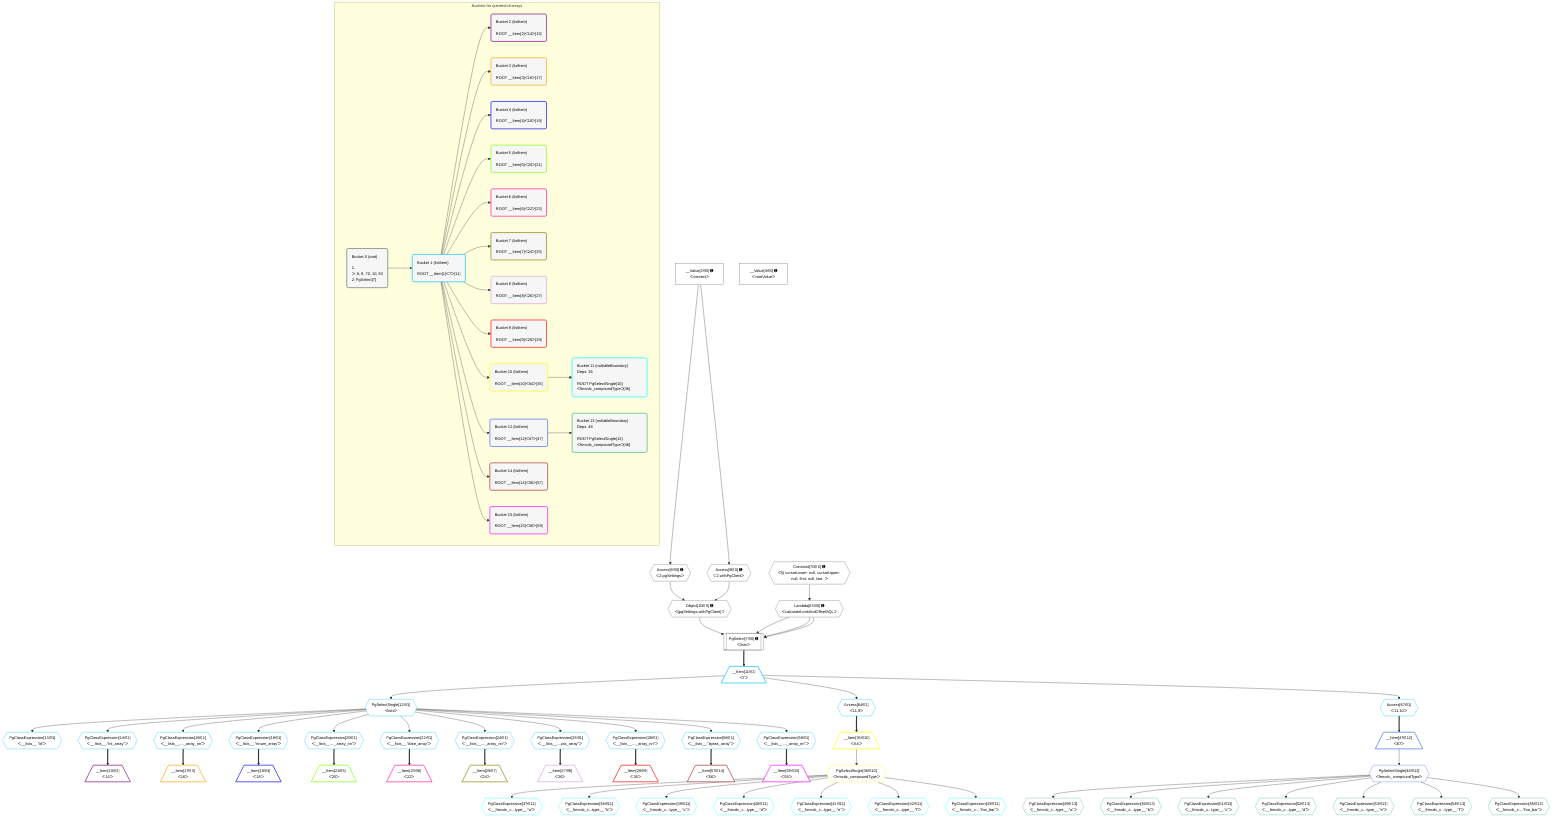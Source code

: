 %%{init: {'themeVariables': { 'fontSize': '12px'}}}%%
graph TD
    classDef path fill:#eee,stroke:#000,color:#000
    classDef plan fill:#fff,stroke-width:1px,color:#000
    classDef itemplan fill:#fff,stroke-width:2px,color:#000
    classDef unbatchedplan fill:#dff,stroke-width:1px,color:#000
    classDef sideeffectplan fill:#fcc,stroke-width:2px,color:#000
    classDef bucket fill:#f6f6f6,color:#000,stroke-width:2px,text-align:left


    %% plan dependencies
    PgSelect7[["PgSelect[7∈0] ➊<br />ᐸlistsᐳ"]]:::plan
    Object10{{"Object[10∈0] ➊<br />ᐸ{pgSettings,withPgClient}ᐳ"}}:::plan
    Lambda63{{"Lambda[63∈0] ➊<br />ᐸcalculateLimitAndOffsetSQLᐳ"}}:::plan
    Object10 & Lambda63 & Lambda63 & Lambda63 --> PgSelect7
    Access8{{"Access[8∈0] ➊<br />ᐸ2.pgSettingsᐳ"}}:::plan
    Access9{{"Access[9∈0] ➊<br />ᐸ2.withPgClientᐳ"}}:::plan
    Access8 & Access9 --> Object10
    __Value2["__Value[2∈0] ➊<br />ᐸcontextᐳ"]:::plan
    __Value2 --> Access8
    __Value2 --> Access9
    Constant70{{"Constant[70∈0] ➊<br />ᐸ§{ cursorLower: null, cursorUpper: null, first: null, last: ᐳ"}}:::plan
    Constant70 --> Lambda63
    __Value4["__Value[4∈0] ➊<br />ᐸrootValueᐳ"]:::plan
    __Item11[/"__Item[11∈1]<br />ᐸ7ᐳ"\]:::itemplan
    PgSelect7 ==> __Item11
    PgSelectSingle12{{"PgSelectSingle[12∈1]<br />ᐸlistsᐳ"}}:::plan
    __Item11 --> PgSelectSingle12
    PgClassExpression13{{"PgClassExpression[13∈1]<br />ᐸ__lists__.”id”ᐳ"}}:::plan
    PgSelectSingle12 --> PgClassExpression13
    PgClassExpression14{{"PgClassExpression[14∈1]<br />ᐸ__lists__.”int_array”ᐳ"}}:::plan
    PgSelectSingle12 --> PgClassExpression14
    PgClassExpression16{{"PgClassExpression[16∈1]<br />ᐸ__lists__...._array_nn”ᐳ"}}:::plan
    PgSelectSingle12 --> PgClassExpression16
    PgClassExpression18{{"PgClassExpression[18∈1]<br />ᐸ__lists__.”enum_array”ᐳ"}}:::plan
    PgSelectSingle12 --> PgClassExpression18
    PgClassExpression20{{"PgClassExpression[20∈1]<br />ᐸ__lists__...._array_nn”ᐳ"}}:::plan
    PgSelectSingle12 --> PgClassExpression20
    PgClassExpression22{{"PgClassExpression[22∈1]<br />ᐸ__lists__.”date_array”ᐳ"}}:::plan
    PgSelectSingle12 --> PgClassExpression22
    PgClassExpression24{{"PgClassExpression[24∈1]<br />ᐸ__lists__...._array_nn”ᐳ"}}:::plan
    PgSelectSingle12 --> PgClassExpression24
    PgClassExpression26{{"PgClassExpression[26∈1]<br />ᐸ__lists__....ptz_array”ᐳ"}}:::plan
    PgSelectSingle12 --> PgClassExpression26
    PgClassExpression28{{"PgClassExpression[28∈1]<br />ᐸ__lists__...._array_nn”ᐳ"}}:::plan
    PgSelectSingle12 --> PgClassExpression28
    PgClassExpression56{{"PgClassExpression[56∈1]<br />ᐸ__lists__.”bytea_array”ᐳ"}}:::plan
    PgSelectSingle12 --> PgClassExpression56
    PgClassExpression58{{"PgClassExpression[58∈1]<br />ᐸ__lists__...._array_nn”ᐳ"}}:::plan
    PgSelectSingle12 --> PgClassExpression58
    Access64{{"Access[64∈1]<br />ᐸ11.9ᐳ"}}:::plan
    __Item11 --> Access64
    Access67{{"Access[67∈1]<br />ᐸ11.10ᐳ"}}:::plan
    __Item11 --> Access67
    __Item15[/"__Item[15∈2]<br />ᐸ14ᐳ"\]:::itemplan
    PgClassExpression14 ==> __Item15
    __Item17[/"__Item[17∈3]<br />ᐸ16ᐳ"\]:::itemplan
    PgClassExpression16 ==> __Item17
    __Item19[/"__Item[19∈4]<br />ᐸ18ᐳ"\]:::itemplan
    PgClassExpression18 ==> __Item19
    __Item21[/"__Item[21∈5]<br />ᐸ20ᐳ"\]:::itemplan
    PgClassExpression20 ==> __Item21
    __Item23[/"__Item[23∈6]<br />ᐸ22ᐳ"\]:::itemplan
    PgClassExpression22 ==> __Item23
    __Item25[/"__Item[25∈7]<br />ᐸ24ᐳ"\]:::itemplan
    PgClassExpression24 ==> __Item25
    __Item27[/"__Item[27∈8]<br />ᐸ26ᐳ"\]:::itemplan
    PgClassExpression26 ==> __Item27
    __Item29[/"__Item[29∈9]<br />ᐸ28ᐳ"\]:::itemplan
    PgClassExpression28 ==> __Item29
    __Item35[/"__Item[35∈10]<br />ᐸ64ᐳ"\]:::itemplan
    Access64 ==> __Item35
    PgSelectSingle36{{"PgSelectSingle[36∈10]<br />ᐸfrmcdc_compoundTypeᐳ"}}:::plan
    __Item35 --> PgSelectSingle36
    PgClassExpression37{{"PgClassExpression[37∈11]<br />ᐸ__frmcdc_c...type__.”a”ᐳ"}}:::plan
    PgSelectSingle36 --> PgClassExpression37
    PgClassExpression38{{"PgClassExpression[38∈11]<br />ᐸ__frmcdc_c...type__.”b”ᐳ"}}:::plan
    PgSelectSingle36 --> PgClassExpression38
    PgClassExpression39{{"PgClassExpression[39∈11]<br />ᐸ__frmcdc_c...type__.”c”ᐳ"}}:::plan
    PgSelectSingle36 --> PgClassExpression39
    PgClassExpression40{{"PgClassExpression[40∈11]<br />ᐸ__frmcdc_c...type__.”d”ᐳ"}}:::plan
    PgSelectSingle36 --> PgClassExpression40
    PgClassExpression41{{"PgClassExpression[41∈11]<br />ᐸ__frmcdc_c...type__.”e”ᐳ"}}:::plan
    PgSelectSingle36 --> PgClassExpression41
    PgClassExpression42{{"PgClassExpression[42∈11]<br />ᐸ__frmcdc_c...type__.”f”ᐳ"}}:::plan
    PgSelectSingle36 --> PgClassExpression42
    PgClassExpression43{{"PgClassExpression[43∈11]<br />ᐸ__frmcdc_c....”foo_bar”ᐳ"}}:::plan
    PgSelectSingle36 --> PgClassExpression43
    __Item47[/"__Item[47∈12]<br />ᐸ67ᐳ"\]:::itemplan
    Access67 ==> __Item47
    PgSelectSingle48{{"PgSelectSingle[48∈12]<br />ᐸfrmcdc_compoundTypeᐳ"}}:::plan
    __Item47 --> PgSelectSingle48
    PgClassExpression49{{"PgClassExpression[49∈13]<br />ᐸ__frmcdc_c...type__.”a”ᐳ"}}:::plan
    PgSelectSingle48 --> PgClassExpression49
    PgClassExpression50{{"PgClassExpression[50∈13]<br />ᐸ__frmcdc_c...type__.”b”ᐳ"}}:::plan
    PgSelectSingle48 --> PgClassExpression50
    PgClassExpression51{{"PgClassExpression[51∈13]<br />ᐸ__frmcdc_c...type__.”c”ᐳ"}}:::plan
    PgSelectSingle48 --> PgClassExpression51
    PgClassExpression52{{"PgClassExpression[52∈13]<br />ᐸ__frmcdc_c...type__.”d”ᐳ"}}:::plan
    PgSelectSingle48 --> PgClassExpression52
    PgClassExpression53{{"PgClassExpression[53∈13]<br />ᐸ__frmcdc_c...type__.”e”ᐳ"}}:::plan
    PgSelectSingle48 --> PgClassExpression53
    PgClassExpression54{{"PgClassExpression[54∈13]<br />ᐸ__frmcdc_c...type__.”f”ᐳ"}}:::plan
    PgSelectSingle48 --> PgClassExpression54
    PgClassExpression55{{"PgClassExpression[55∈13]<br />ᐸ__frmcdc_c....”foo_bar”ᐳ"}}:::plan
    PgSelectSingle48 --> PgClassExpression55
    __Item57[/"__Item[57∈14]<br />ᐸ56ᐳ"\]:::itemplan
    PgClassExpression56 ==> __Item57
    __Item59[/"__Item[59∈15]<br />ᐸ58ᐳ"\]:::itemplan
    PgClassExpression58 ==> __Item59

    %% define steps

    subgraph "Buckets for queries/v4/arrays"
    Bucket0("Bucket 0 (root)<br /><br />1: <br />ᐳ: 8, 9, 70, 10, 63<br />2: PgSelect[7]"):::bucket
    classDef bucket0 stroke:#696969
    class Bucket0,__Value2,__Value4,PgSelect7,Access8,Access9,Object10,Lambda63,Constant70 bucket0
    Bucket1("Bucket 1 (listItem)<br /><br />ROOT __Item{1}ᐸ7ᐳ[11]"):::bucket
    classDef bucket1 stroke:#00bfff
    class Bucket1,__Item11,PgSelectSingle12,PgClassExpression13,PgClassExpression14,PgClassExpression16,PgClassExpression18,PgClassExpression20,PgClassExpression22,PgClassExpression24,PgClassExpression26,PgClassExpression28,PgClassExpression56,PgClassExpression58,Access64,Access67 bucket1
    Bucket2("Bucket 2 (listItem)<br /><br />ROOT __Item{2}ᐸ14ᐳ[15]"):::bucket
    classDef bucket2 stroke:#7f007f
    class Bucket2,__Item15 bucket2
    Bucket3("Bucket 3 (listItem)<br /><br />ROOT __Item{3}ᐸ16ᐳ[17]"):::bucket
    classDef bucket3 stroke:#ffa500
    class Bucket3,__Item17 bucket3
    Bucket4("Bucket 4 (listItem)<br /><br />ROOT __Item{4}ᐸ18ᐳ[19]"):::bucket
    classDef bucket4 stroke:#0000ff
    class Bucket4,__Item19 bucket4
    Bucket5("Bucket 5 (listItem)<br /><br />ROOT __Item{5}ᐸ20ᐳ[21]"):::bucket
    classDef bucket5 stroke:#7fff00
    class Bucket5,__Item21 bucket5
    Bucket6("Bucket 6 (listItem)<br /><br />ROOT __Item{6}ᐸ22ᐳ[23]"):::bucket
    classDef bucket6 stroke:#ff1493
    class Bucket6,__Item23 bucket6
    Bucket7("Bucket 7 (listItem)<br /><br />ROOT __Item{7}ᐸ24ᐳ[25]"):::bucket
    classDef bucket7 stroke:#808000
    class Bucket7,__Item25 bucket7
    Bucket8("Bucket 8 (listItem)<br /><br />ROOT __Item{8}ᐸ26ᐳ[27]"):::bucket
    classDef bucket8 stroke:#dda0dd
    class Bucket8,__Item27 bucket8
    Bucket9("Bucket 9 (listItem)<br /><br />ROOT __Item{9}ᐸ28ᐳ[29]"):::bucket
    classDef bucket9 stroke:#ff0000
    class Bucket9,__Item29 bucket9
    Bucket10("Bucket 10 (listItem)<br /><br />ROOT __Item{10}ᐸ64ᐳ[35]"):::bucket
    classDef bucket10 stroke:#ffff00
    class Bucket10,__Item35,PgSelectSingle36 bucket10
    Bucket11("Bucket 11 (nullableBoundary)<br />Deps: 36<br /><br />ROOT PgSelectSingle{10}ᐸfrmcdc_compoundTypeᐳ[36]"):::bucket
    classDef bucket11 stroke:#00ffff
    class Bucket11,PgClassExpression37,PgClassExpression38,PgClassExpression39,PgClassExpression40,PgClassExpression41,PgClassExpression42,PgClassExpression43 bucket11
    Bucket12("Bucket 12 (listItem)<br /><br />ROOT __Item{12}ᐸ67ᐳ[47]"):::bucket
    classDef bucket12 stroke:#4169e1
    class Bucket12,__Item47,PgSelectSingle48 bucket12
    Bucket13("Bucket 13 (nullableBoundary)<br />Deps: 48<br /><br />ROOT PgSelectSingle{12}ᐸfrmcdc_compoundTypeᐳ[48]"):::bucket
    classDef bucket13 stroke:#3cb371
    class Bucket13,PgClassExpression49,PgClassExpression50,PgClassExpression51,PgClassExpression52,PgClassExpression53,PgClassExpression54,PgClassExpression55 bucket13
    Bucket14("Bucket 14 (listItem)<br /><br />ROOT __Item{14}ᐸ56ᐳ[57]"):::bucket
    classDef bucket14 stroke:#a52a2a
    class Bucket14,__Item57 bucket14
    Bucket15("Bucket 15 (listItem)<br /><br />ROOT __Item{15}ᐸ58ᐳ[59]"):::bucket
    classDef bucket15 stroke:#ff00ff
    class Bucket15,__Item59 bucket15
    Bucket0 --> Bucket1
    Bucket1 --> Bucket2 & Bucket3 & Bucket4 & Bucket5 & Bucket6 & Bucket7 & Bucket8 & Bucket9 & Bucket10 & Bucket12 & Bucket14 & Bucket15
    Bucket10 --> Bucket11
    Bucket12 --> Bucket13
    end